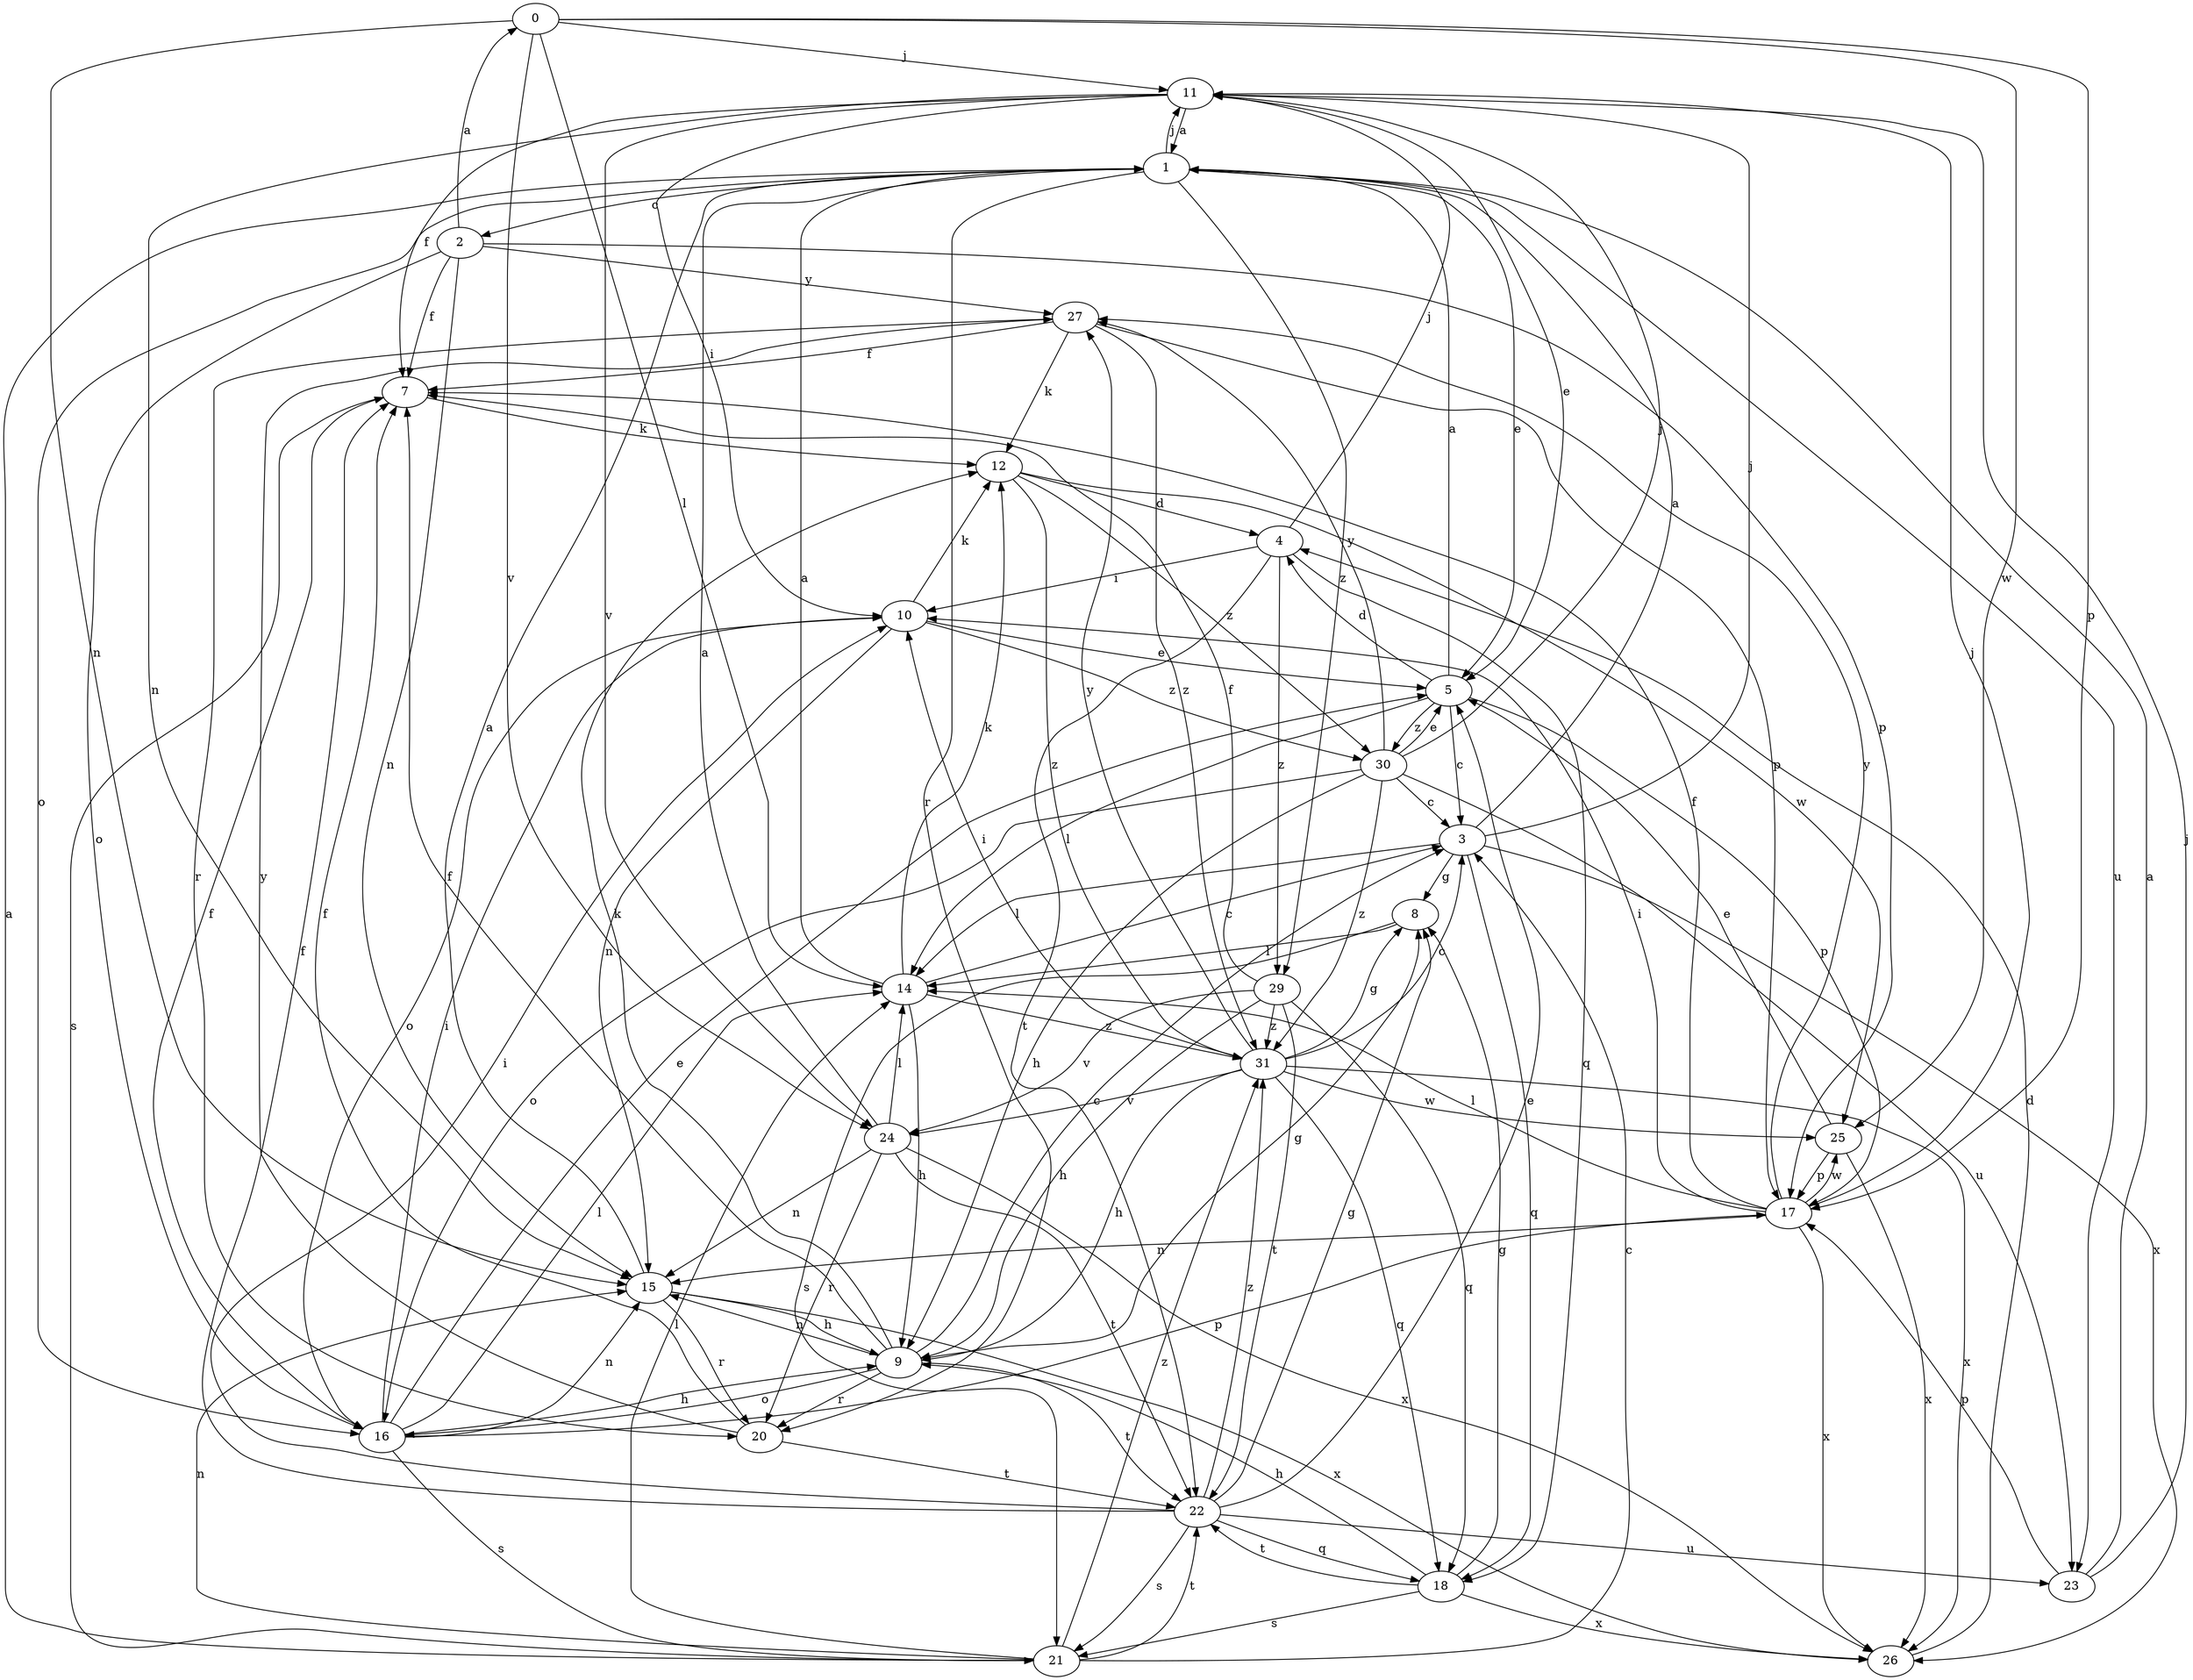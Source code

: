 strict digraph  {
0;
1;
2;
3;
4;
5;
7;
8;
9;
10;
11;
12;
14;
15;
16;
17;
18;
20;
21;
22;
23;
24;
25;
26;
27;
29;
30;
31;
0 -> 11  [label=j];
0 -> 14  [label=l];
0 -> 15  [label=n];
0 -> 17  [label=p];
0 -> 24  [label=v];
0 -> 25  [label=w];
1 -> 2  [label=c];
1 -> 5  [label=e];
1 -> 11  [label=j];
1 -> 16  [label=o];
1 -> 20  [label=r];
1 -> 23  [label=u];
1 -> 29  [label=z];
2 -> 0  [label=a];
2 -> 7  [label=f];
2 -> 15  [label=n];
2 -> 16  [label=o];
2 -> 17  [label=p];
2 -> 27  [label=y];
3 -> 1  [label=a];
3 -> 8  [label=g];
3 -> 11  [label=j];
3 -> 14  [label=l];
3 -> 18  [label=q];
3 -> 26  [label=x];
4 -> 10  [label=i];
4 -> 11  [label=j];
4 -> 18  [label=q];
4 -> 22  [label=t];
4 -> 29  [label=z];
5 -> 1  [label=a];
5 -> 3  [label=c];
5 -> 4  [label=d];
5 -> 14  [label=l];
5 -> 17  [label=p];
5 -> 30  [label=z];
7 -> 12  [label=k];
7 -> 21  [label=s];
8 -> 14  [label=l];
8 -> 21  [label=s];
9 -> 3  [label=c];
9 -> 7  [label=f];
9 -> 8  [label=g];
9 -> 12  [label=k];
9 -> 15  [label=n];
9 -> 16  [label=o];
9 -> 20  [label=r];
9 -> 22  [label=t];
10 -> 5  [label=e];
10 -> 12  [label=k];
10 -> 15  [label=n];
10 -> 16  [label=o];
10 -> 30  [label=z];
11 -> 1  [label=a];
11 -> 5  [label=e];
11 -> 7  [label=f];
11 -> 10  [label=i];
11 -> 15  [label=n];
11 -> 24  [label=v];
12 -> 4  [label=d];
12 -> 25  [label=w];
12 -> 30  [label=z];
12 -> 31  [label=z];
14 -> 1  [label=a];
14 -> 3  [label=c];
14 -> 9  [label=h];
14 -> 12  [label=k];
14 -> 31  [label=z];
15 -> 1  [label=a];
15 -> 9  [label=h];
15 -> 20  [label=r];
15 -> 26  [label=x];
16 -> 5  [label=e];
16 -> 7  [label=f];
16 -> 9  [label=h];
16 -> 10  [label=i];
16 -> 14  [label=l];
16 -> 15  [label=n];
16 -> 17  [label=p];
16 -> 21  [label=s];
17 -> 7  [label=f];
17 -> 10  [label=i];
17 -> 11  [label=j];
17 -> 14  [label=l];
17 -> 15  [label=n];
17 -> 25  [label=w];
17 -> 26  [label=x];
17 -> 27  [label=y];
18 -> 8  [label=g];
18 -> 9  [label=h];
18 -> 21  [label=s];
18 -> 22  [label=t];
18 -> 26  [label=x];
20 -> 7  [label=f];
20 -> 22  [label=t];
20 -> 27  [label=y];
21 -> 1  [label=a];
21 -> 3  [label=c];
21 -> 14  [label=l];
21 -> 15  [label=n];
21 -> 22  [label=t];
21 -> 31  [label=z];
22 -> 5  [label=e];
22 -> 7  [label=f];
22 -> 8  [label=g];
22 -> 10  [label=i];
22 -> 18  [label=q];
22 -> 21  [label=s];
22 -> 23  [label=u];
22 -> 31  [label=z];
23 -> 1  [label=a];
23 -> 11  [label=j];
23 -> 17  [label=p];
24 -> 1  [label=a];
24 -> 14  [label=l];
24 -> 15  [label=n];
24 -> 20  [label=r];
24 -> 22  [label=t];
24 -> 26  [label=x];
25 -> 5  [label=e];
25 -> 17  [label=p];
25 -> 26  [label=x];
26 -> 4  [label=d];
27 -> 7  [label=f];
27 -> 12  [label=k];
27 -> 17  [label=p];
27 -> 20  [label=r];
27 -> 31  [label=z];
29 -> 7  [label=f];
29 -> 9  [label=h];
29 -> 18  [label=q];
29 -> 22  [label=t];
29 -> 24  [label=v];
29 -> 31  [label=z];
30 -> 3  [label=c];
30 -> 5  [label=e];
30 -> 9  [label=h];
30 -> 11  [label=j];
30 -> 16  [label=o];
30 -> 23  [label=u];
30 -> 27  [label=y];
30 -> 31  [label=z];
31 -> 3  [label=c];
31 -> 8  [label=g];
31 -> 9  [label=h];
31 -> 10  [label=i];
31 -> 18  [label=q];
31 -> 24  [label=v];
31 -> 25  [label=w];
31 -> 26  [label=x];
31 -> 27  [label=y];
}
